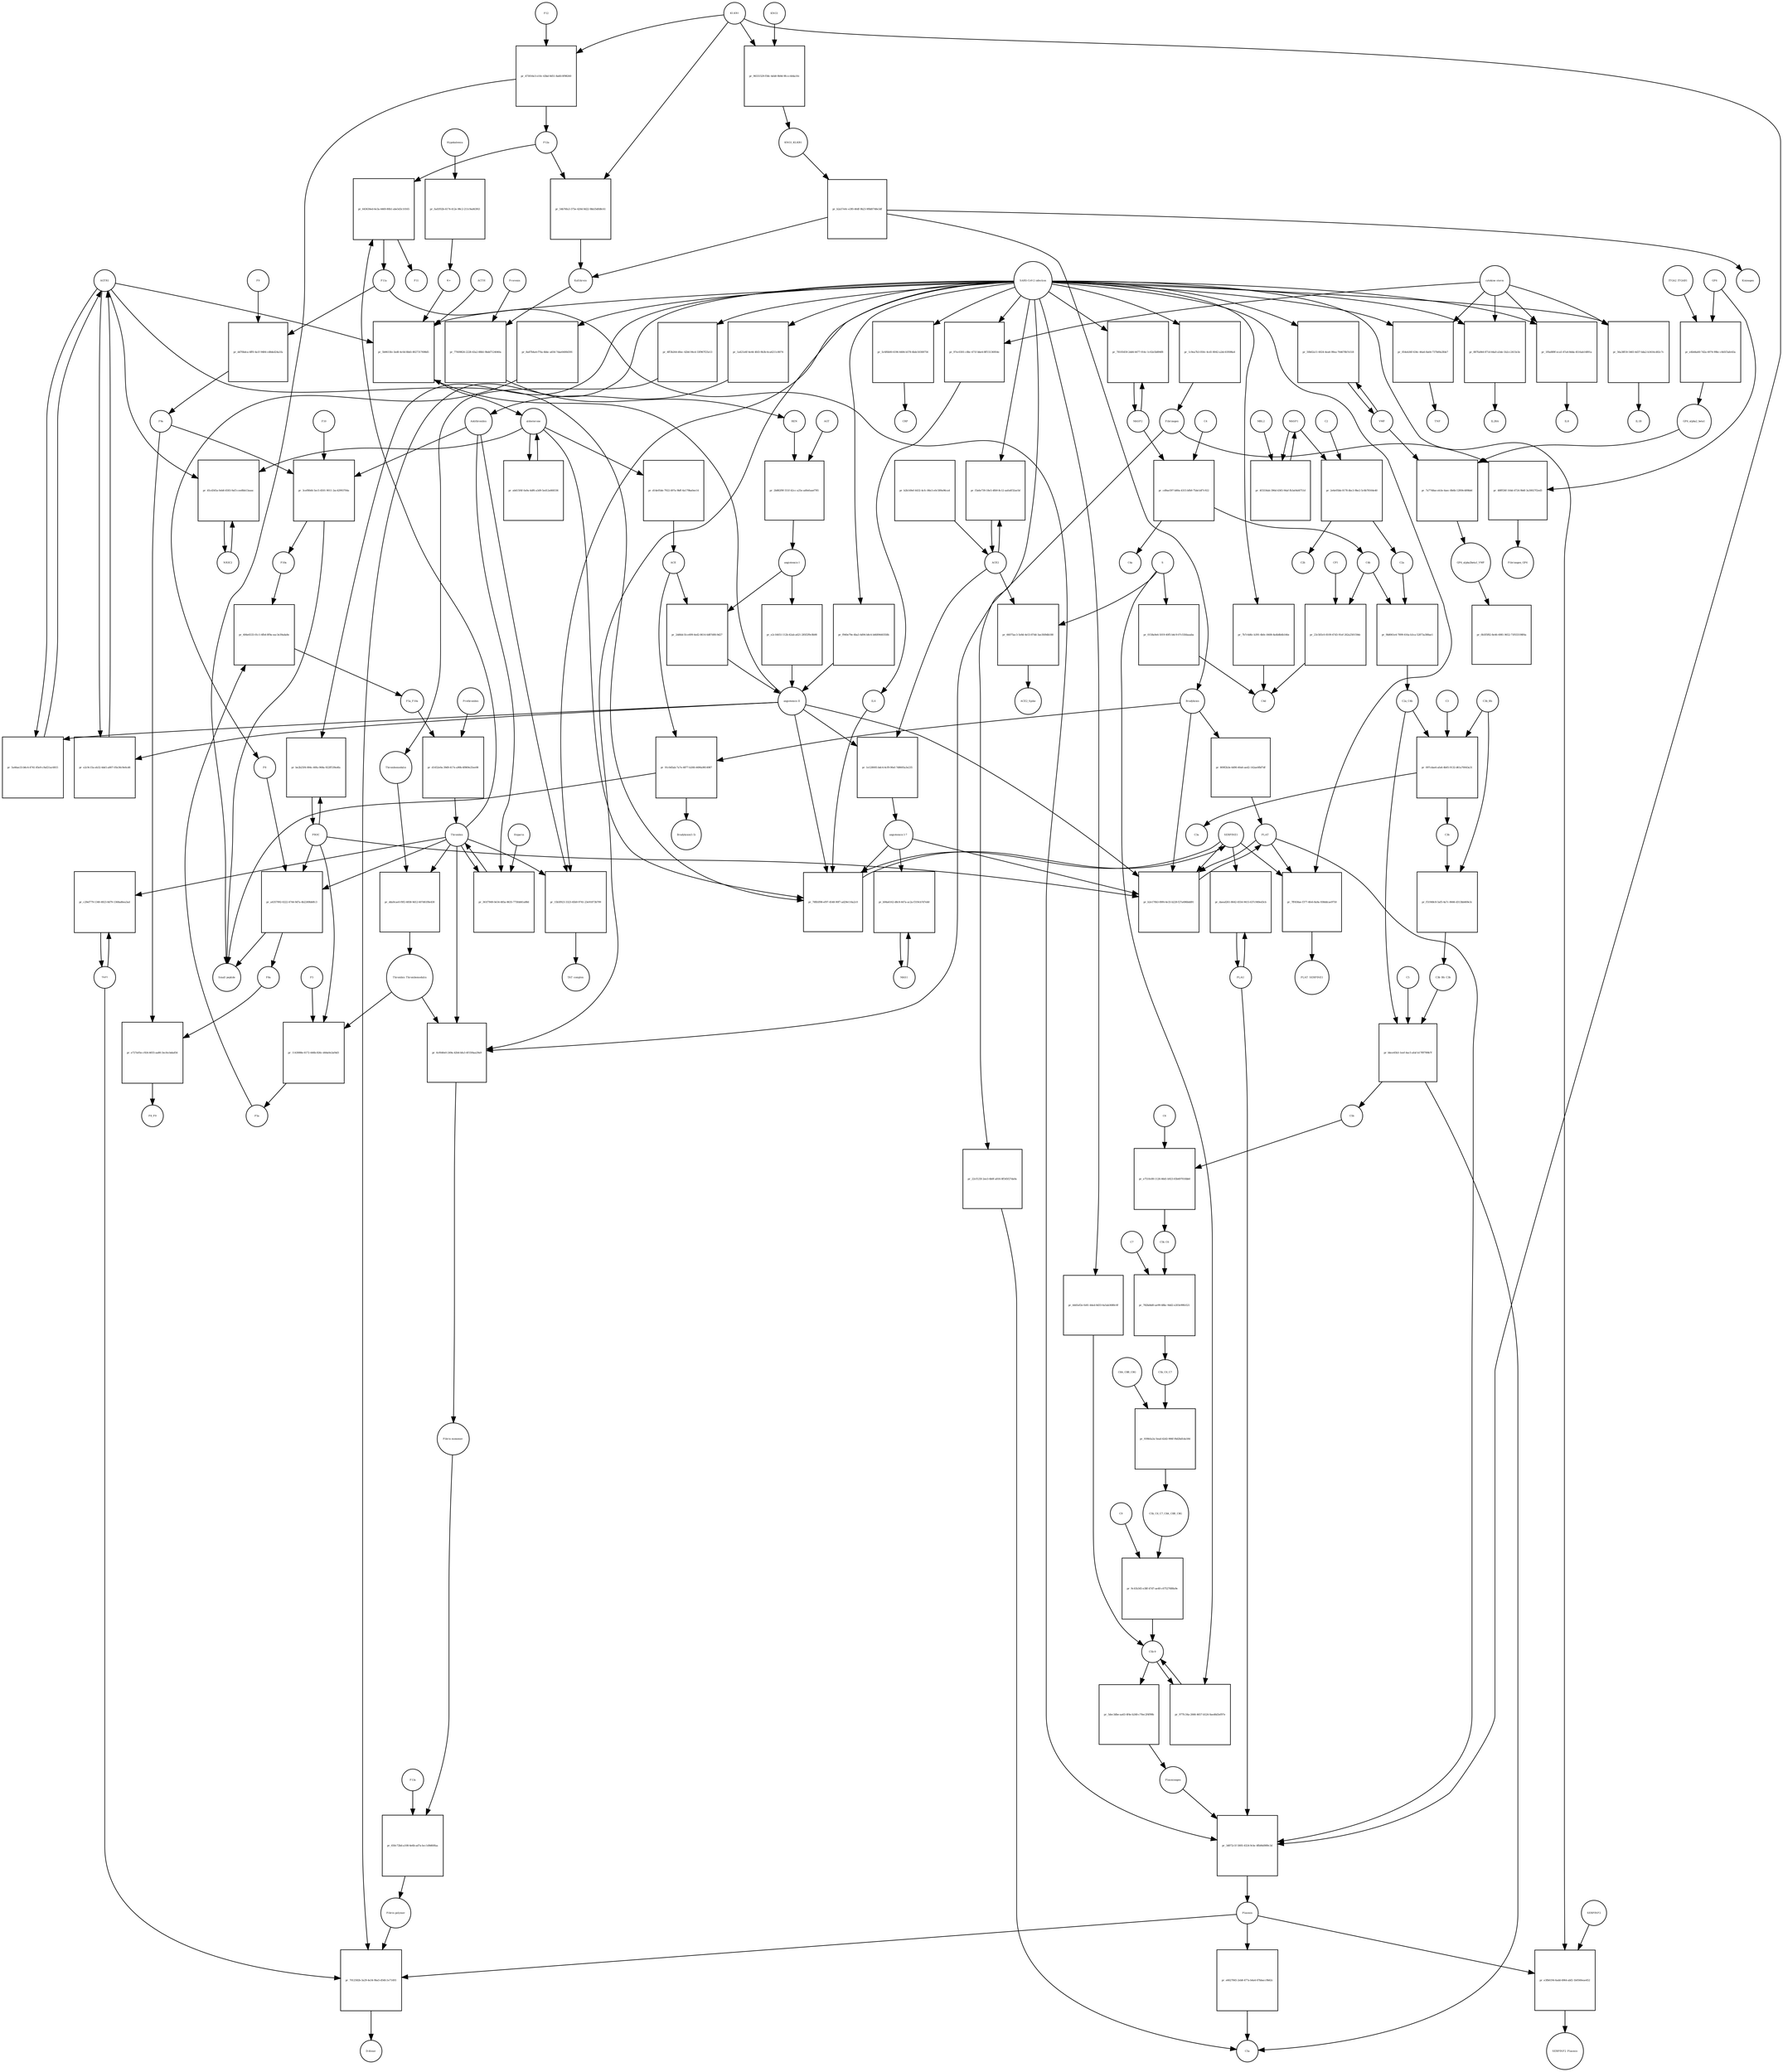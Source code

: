 strict digraph  {
F8 [annotation="urn_miriam_hgnc_3546|urn_miriam_taxonomy_9606", bipartite=0, cls=macromolecule, fontsize=4, label=F8, shape=circle];
"pr_a4357992-0222-4744-9d7a-4b2249bb0fc3" [annotation="", bipartite=1, cls=process, fontsize=4, label="pr_a4357992-0222-4744-9d7a-4b2249bb0fc3", shape=square];
"Small peptide" [annotation=urn_miriam_mesh_D010446, bipartite=0, cls=macromolecule, fontsize=4, label="Small peptide", shape=circle];
F8a [annotation="urn_miriam_hgnc.symbol_F8|urn_miriam_mesh_D015944|urn_miriam_taxonomy_9606", bipartite=0, cls=macromolecule, fontsize=4, label=F8a, shape=circle];
Thrombin [annotation="urn_miriam_hgnc_3535|urn_miriam_taxonomy_9606", bipartite=0, cls=macromolecule, fontsize=4, label=Thrombin, shape=circle];
PROC [annotation="urn_miriam_hgnc_9451|urn_miriam_taxonomy_9606", bipartite=0, cls=macromolecule, fontsize=4, label=PROC, shape=circle];
AGTR1 [annotation=urn_miriam_hgnc_336, bipartite=0, cls=macromolecule, fontsize=4, label=AGTR1, shape=circle];
"pr_5a46ae33-b6c4-4741-85e9-c9af21ac6815" [annotation="", bipartite=1, cls=process, fontsize=4, label="pr_5a46ae33-b6c4-4741-85e9-c9af21ac6815", shape=square];
"angiotensin II" [annotation="urn_miriam_obo.chebi_CHEBI%3A2718|urn_miriam_taxonomy_9606", bipartite=0, cls="simple chemical", fontsize=4, label="angiotensin II", shape=circle];
NR3C2 [annotation="", bipartite=0, cls=macromolecule, fontsize=4, label=NR3C2, shape=circle];
"pr_45cd345a-0eb8-4583-9af3-cee8bb13aaac" [annotation="", bipartite=1, cls=process, fontsize=4, label="pr_45cd345a-0eb8-4583-9af3-cee8bb13aaac", shape=square];
aldosterone [annotation="urn_miriam_obo.chebi_CHEBI%3A27584", bipartite=0, cls="simple chemical", fontsize=4, label=aldosterone, shape=circle];
"pr_ab415f4f-0a9a-4df6-a3d9-5ed12a668336" [annotation="", bipartite=1, cls=process, fontsize=4, label="pr_ab415f4f-0a9a-4df6-a3d9-5ed12a668336", shape=square];
SERPINE1 [annotation="", bipartite=0, cls=macromolecule, fontsize=4, label=SERPINE1, shape=circle];
"pr_78fb5f98-ef97-4548-90f7-ad29e116a2c0" [annotation="", bipartite=1, cls=process, fontsize=4, label="pr_78fb5f98-ef97-4548-90f7-ad29e116a2c0", shape=square];
"angiotensin I-7" [annotation="urn_miriam_obo.chebi_CHEBI%3A55438|urn_miriam_taxonomy_9606", bipartite=0, cls="simple chemical", fontsize=4, label="angiotensin I-7", shape=circle];
IL6 [annotation="urn_miriam_hgnc_6018|urn_miriam_taxonomy_9606", bipartite=0, cls=macromolecule, fontsize=4, label=IL6, shape=circle];
"pr_5b9615fe-3ed0-4c0d-8bb5-8027317698d5" [annotation="", bipartite=1, cls=process, fontsize=4, label="pr_5b9615fe-3ed0-4c0d-8bb5-8027317698d5", shape=square];
"SARS-CoV-2 infection" [annotation="urn_miriam_taxonomy_2697049|urn_miriam_mesh_D012327", bipartite=0, cls=phenotype, fontsize=4, label="SARS-CoV-2 infection", shape=circle];
"K+" [annotation="urn_miriam_obo.chebi_CHEBI%3A29103", bipartite=0, cls="simple chemical", fontsize=4, label="K+", shape=circle];
ACTH [annotation=urn_miriam_hgnc_9201, bipartite=0, cls="simple chemical", fontsize=4, label=ACTH, shape=circle];
"pr_f940e79e-4ba3-4d94-b8c4-b4689440358b" [annotation="", bipartite=1, cls=process, fontsize=4, label="pr_f940e79e-4ba3-4d94-b8c4-b4689440358b", shape=square];
Bradykinin [annotation="urn_miriam_obo.chebi_CHEBI%3A3165|urn_miriam_taxonomy_9606", bipartite=0, cls=macromolecule, fontsize=4, label=Bradykinin, shape=circle];
"pr_91c0d5ab-7a7e-4877-b268-4496a9814987" [annotation="", bipartite=1, cls=process, fontsize=4, label="pr_91c0d5ab-7a7e-4877-b268-4496a9814987", shape=square];
"Bradykinin(1-5)" [annotation="urn_miriam_mesh_C079000|urn_miriam_taxonomy_9606", bipartite=0, cls=macromolecule, fontsize=4, label="Bradykinin(1-5)", shape=circle];
ACE [annotation="urn_miriam_hgnc_2707|urn_miriam_taxonomy_9606", bipartite=0, cls=macromolecule, fontsize=4, label=ACE, shape=circle];
"pr_809f2b3e-6d90-40a6-aed2-142ae0fbf7df" [annotation="", bipartite=1, cls=process, fontsize=4, label="pr_809f2b3e-6d90-40a6-aed2-142ae0fbf7df", shape=square];
PLAT [annotation="urn_miriam_hgnc_9051|urn_miriam_taxonomy_9606", bipartite=0, cls=macromolecule, fontsize=4, label=PLAT, shape=circle];
"pr_e2c9c15a-eb32-4de5-a807-05e36c9e6cd6" [annotation="", bipartite=1, cls=process, fontsize=4, label="pr_e2c9c15a-eb32-4de5-a807-05e36c9e6cd6", shape=square];
MAS1 [annotation="", bipartite=0, cls=macromolecule, fontsize=4, label=MAS1, shape=circle];
"pr_b94a6162-d8c8-447a-ac2a-f319cb7d7eb0" [annotation="", bipartite=1, cls=process, fontsize=4, label="pr_b94a6162-d8c8-447a-ac2a-f319cb7d7eb0", shape=square];
Fibrinogen [annotation="urn_miriam_pubmed_19296670|urn_miriam_obo.go_GO%3A0005577|urn_miriam_hgnc_3661|urn_miriam_hgnc_3662|urn_miriam_hgnc_3694|urn_miriam_taxonomy_9606", bipartite=0, cls=complex, fontsize=4, label=Fibrinogen, shape=circle];
"pr_48fff26f-164d-4724-9b6f-3a30027f2ed3" [annotation="", bipartite=1, cls=process, fontsize=4, label="pr_48fff26f-164d-4724-9b6f-3a30027f2ed3", shape=square];
GP6 [annotation="urn_miriam_hgnc_HGNC%3A14388|urn_miriam_taxonomy_9606", bipartite=0, cls=macromolecule, fontsize=4, label=GP6, shape=circle];
Fibrinogen_GP6 [annotation="urn_miriam_pubmed_19296670|urn_miriam_obo.go_GO%3A0005577|urn_miriam_hgnc_HGNC%3A14388|urn_miriam_taxonomy_9606", bipartite=0, cls=complex, fontsize=4, label=Fibrinogen_GP6, shape=circle];
GP6_alpha2_beta1 [annotation="urn_miriam_pubmed_25051961|urn_miriam_taxonomy_10090|urn_miriam_hgnc_14338|urn_miriam_hgnc_6137|urn_miriam_hgnc_6153", bipartite=0, cls=complex, fontsize=4, label=GP6_alpha2_beta1, shape=circle];
"pr_7a7748ae-eb3e-4aec-8b6b-12f69c489bb6" [annotation="", bipartite=1, cls=process, fontsize=4, label="pr_7a7748ae-eb3e-4aec-8b6b-12f69c489bb6", shape=square];
VWF [annotation="urn_miriam_hgnc_12726|urn_miriam_taxonomy_9606", bipartite=0, cls=macromolecule, fontsize=4, label=VWF, shape=circle];
GP6_alpha2beta1_VWF [annotation="urn_miriam_pubmed_25051961|urn_miriam_taxonomy_10090|urn_miriam_hgnc_14338|urn_miriam_hgnc_6137|urn_miriam_hgnc_6153|urn_miriam_hgnc_12726", bipartite=0, cls=complex, fontsize=4, label=GP6_alpha2beta1_VWF, shape=circle];
"pr_e4b44a60-7d2a-4974-99bc-c8d1f3afe43a" [annotation="", bipartite=1, cls=process, fontsize=4, label="pr_e4b44a60-7d2a-4974-99bc-c8d1f3afe43a", shape=square];
ITGA2_ITGAB1 [annotation="urn_miriam_intact_EBI-16428357|urn_miriam_hgnc_6137|urn_miriam_hgnc_6153|urn_miriam_taxonomy_9606", bipartite=0, cls=complex, fontsize=4, label=ITGA2_ITGAB1, shape=circle];
"pr_0b5f5f82-8e46-4981-9652-71f033198f4a" [annotation="", bipartite=1, cls="omitted process", fontsize=4, label="pr_0b5f5f82-8e46-4981-9652-71f033198f4a", shape=square];
"Fibrin polymer" [annotation="urn_miriam_mesh_C465961|urn_miriam_taxonomy_9606", bipartite=0, cls=macromolecule, fontsize=4, label="Fibrin polymer", shape=circle];
"pr_7012582b-3a29-4e34-9ba5-d54fc1e71493" [annotation="", bipartite=1, cls=process, fontsize=4, label="pr_7012582b-3a29-4e34-9ba5-d54fc1e71493", shape=square];
"D-dimer" [annotation="urn_miriam_pubmed_19008457|urn_miriam_mesh_C036309|urn_miriam_taxonomy_9606", bipartite=0, cls=macromolecule, fontsize=4, label="D-dimer", shape=circle];
Plasmin [annotation="urn_miriam_hgnc.symbol_PLG|urn_miriam_mesh_D005341|urn_miriam_brenda_3.4.21.7|urn_miriam_taxonomy_9606", bipartite=0, cls=macromolecule, fontsize=4, label=Plasmin, shape=circle];
TAFI [annotation="urn_miriam_hgnc_1546|urn_miriam_taxonomy_9606", bipartite=0, cls=macromolecule, fontsize=4, label=TAFI, shape=circle];
"Fibrin monomer" [annotation="urn_miriam_mesh_C011468|urn_miriam_taxonomy_9606", bipartite=0, cls=macromolecule, fontsize=4, label="Fibrin monomer", shape=circle];
"pr_650c72bd-a108-4e6b-ad7a-bcc1d9d60faa" [annotation="", bipartite=1, cls=process, fontsize=4, label="pr_650c72bd-a108-4e6b-ad7a-bcc1d9d60faa", shape=square];
F13a [annotation="urn_miriam_hgnc.symbol_F13|urn_miriam_mesh_D026122|urn_miriam_brenda_2.3.2.13|urn_miriam_taxonomy_9606", bipartite=0, cls=macromolecule, fontsize=4, label=F13a, shape=circle];
"pr_054eb36f-634c-46a6-8a64-737b00a3fde7" [annotation="", bipartite=1, cls=process, fontsize=4, label="pr_054eb36f-634c-46a6-8a64-737b00a3fde7", shape=square];
TNF [annotation="urn_miriam_hgnc_11892|urn_miriam_taxonomy_9606", bipartite=0, cls=macromolecule, fontsize=4, label=TNF, shape=circle];
"cytokine storm" [annotation="urn_miriam_pubmed_2504360|urn_miriam_taxonomy_9606", bipartite=0, cls=phenotype, fontsize=4, label="cytokine storm", shape=circle];
"pr_e6627845-2eb8-477a-b4a4-67bbacc9b62c" [annotation="", bipartite=1, cls=process, fontsize=4, label="pr_e6627845-2eb8-477a-b4a4-67bbacc9b62c", shape=square];
C5a [annotation="urn_miriam_hgnc.symbol_C5|urn_miriam_mesh_D015936|urn_miriam_taxonomy_9606", bipartite=0, cls=macromolecule, fontsize=4, label=C5a, shape=circle];
"pr_5dec3dbe-aa63-4f4e-b248-c70ec2f4f99b" [annotation="", bipartite=1, cls=process, fontsize=4, label="pr_5dec3dbe-aa63-4f4e-b248-c70ec2f4f99b", shape=square];
Plasminogen [annotation="urn_miriam_hgnc_9071|urn_miriam_taxonomy_9606", bipartite=0, cls=macromolecule, fontsize=4, label=Plasminogen, shape=circle];
"C5b-9" [annotation="urn_miriam_obo.go_GO%3A0005579|urn_miriam_mesh_D015938|urn_miriam_mesh_D050776|urn_miriam_hgnc_1339|urn_miriam_hgnc_1346|urn_miriam_hgnc_1352|urn_miriam_hgnc_1353|urn_miriam_hgnc_1354|urn_miriam_hgnc_1358|urn_miriam_taxonomy_9606", bipartite=0, cls=complex, fontsize=4, label="C5b-9", shape=circle];
C2 [annotation="urn_miriam_hgnc_1248|urn_miriam_taxonomy_9606", bipartite=0, cls=macromolecule, fontsize=4, label=C2, shape=circle];
"pr_2e6e05bb-0178-4bc3-9be2-5c6b78164e40" [annotation="", bipartite=1, cls=process, fontsize=4, label="pr_2e6e05bb-0178-4bc3-9be2-5c6b78164e40", shape=square];
C2a [annotation="urn_miriam_hgnc.symbol_C2|urn_miriam_mesh_D050678|urn_miriam_taxonomy_9606", bipartite=0, cls=macromolecule, fontsize=4, label=C2a, shape=circle];
C2b [annotation="urn_miriam_hgnc.symbol_C2|urn_miriam_mesh_D050679|urn_miriam_taxonomy_9606", bipartite=0, cls=macromolecule, fontsize=4, label=C2b, shape=circle];
MASP1 [annotation="urn_miriam_hgnc_6901|urn_miriam_taxonomy_9606", bipartite=0, cls=macromolecule, fontsize=4, label=MASP1, shape=circle];
"pr_887fa844-871d-44a0-a5de-1b2cc2415e3e" [annotation="", bipartite=1, cls=process, fontsize=4, label="pr_887fa844-871d-44a0-a5de-1b2cc2415e3e", shape=square];
IL2RA [annotation="urn_miriam_hgnc_6008|urn_miriam_taxonomy_9606", bipartite=0, cls=macromolecule, fontsize=4, label=IL2RA, shape=circle];
"pr_1f0a889f-eca5-47a4-8dda-4516ab14891a" [annotation="", bipartite=1, cls=process, fontsize=4, label="pr_1f0a889f-eca5-47a4-8dda-4516ab14891a", shape=square];
IL8 [annotation="urn_miriam_hgnc_6025|urn_miriam_taxonomy_9606", bipartite=0, cls=macromolecule, fontsize=4, label=IL8, shape=circle];
"pr_22cf125f-2ee3-4b0f-a816-8f545f27da0a" [annotation="", bipartite=1, cls=process, fontsize=4, label="pr_22cf125f-2ee3-4b0f-a816-8f545f27da0a", shape=square];
"pr_97ec0301-c8bc-471f-bbe4-8ff15136954e" [annotation="", bipartite=1, cls=process, fontsize=4, label="pr_97ec0301-c8bc-471f-bbe4-8ff15136954e", shape=square];
"pr_56a38f18-5465-4d37-bda2-b3416cd02c7c" [annotation="", bipartite=1, cls=process, fontsize=4, label="pr_56a38f18-5465-4d37-bda2-b3416cd02c7c", shape=square];
IL1B [annotation="urn_miriam_hgnc_5992|urn_miriam_taxonomy_9606", bipartite=0, cls=macromolecule, fontsize=4, label=IL1B, shape=circle];
Prorenin [annotation="urn_miriam_hgnc_9958|urn_miriam_taxonomy_9606", bipartite=0, cls=macromolecule, fontsize=4, label=Prorenin, shape=circle];
"pr_77609826-2228-43a2-88b5-9bdd7124040a" [annotation="", bipartite=1, cls=process, fontsize=4, label="pr_77609826-2228-43a2-88b5-9bdd7124040a", shape=square];
REN [annotation="urn_miriam_hgnc.symbol_REN|urn_miriam_taxonomy_9606", bipartite=0, cls=macromolecule, fontsize=4, label=REN, shape=circle];
Kallikrein [annotation="urn_miriam_hgnc.symbol_KLKB1|urn_miriam_mesh_D020842|urn_miriam_brenda_3.4.21.34|urn_miriam_taxonomy_9606", bipartite=0, cls=macromolecule, fontsize=4, label=Kallikrein, shape=circle];
KLKB1 [annotation="urn_miriam_hgnc_6371|urn_miriam_taxonomy_9606", bipartite=0, cls=macromolecule, fontsize=4, label=KLKB1, shape=circle];
"pr_54b76fa3-375e-420d-9d22-9bb35dfd8c61" [annotation="", bipartite=1, cls=process, fontsize=4, label="pr_54b76fa3-375e-420d-9d22-9bb35dfd8c61", shape=square];
F12a [annotation="urn_miriam_hgnc.symbol_F12|urn_miriam_mesh_D015956|urn_miriam_brenda_3.4.21.38|urn_miriam_taxonomy_9606", bipartite=0, cls=macromolecule, fontsize=4, label=F12a, shape=circle];
"pr_4ff3b264-d0ec-42b6-94cd-33f967f25e13" [annotation="", bipartite=1, cls=process, fontsize=4, label="pr_4ff3b264-d0ec-42b6-94cd-33f967f25e13", shape=square];
Thrombomodulin [annotation="urn_miriam_hgnc_11784|urn_miriam_taxonomy_9606", bipartite=0, cls=macromolecule, fontsize=4, label=Thrombomodulin, shape=circle];
"pr_e3fb6194-6add-4964-abf2-1b0560eae452" [annotation="", bipartite=1, cls=process, fontsize=4, label="pr_e3fb6194-6add-4964-abf2-1b0560eae452", shape=square];
SERPINF2 [annotation="urn_miriam_hgnc_9075|urn_miriam_taxonomy_9606", bipartite=0, cls=macromolecule, fontsize=4, label=SERPINF2, shape=circle];
SERPINF2_Plasmin [annotation="urn_miriam_pubmed_2437112|urn_miriam_biogrid_314240|urn_miriam_hgnc_9075|urn_miriam_mesh_D005341|urn_miriam_taxonomy_9606", bipartite=0, cls=complex, fontsize=4, label=SERPINF2_Plasmin, shape=circle];
"pr_7b7c6d6c-b391-4b0c-8408-8a4b8b4b146e" [annotation="", bipartite=1, cls=process, fontsize=4, label="pr_7b7c6d6c-b391-4b0c-8408-8a4b8b4b146e", shape=square];
C4d [annotation="urn_miriam_hgnc.symbol_C4b|urn_miriam_mesh_C032261|urn_miriam_taxonomy_9606", bipartite=0, cls=macromolecule, fontsize=4, label=C4d, shape=circle];
"pr_4445ef2e-fe81-44ed-8d33-6a5ab3680c0f" [annotation="", bipartite=1, cls=process, fontsize=4, label="pr_4445ef2e-fe81-44ed-8d33-6a5ab3680c0f", shape=square];
"pr_be2b25f4-084c-40fa-968a-922ff539a4fa" [annotation="", bipartite=1, cls=process, fontsize=4, label="pr_be2b25f4-084c-40fa-968a-922ff539a4fa", shape=square];
"pr_50b02a11-6024-4ea6-99ea-764678b7e518" [annotation="", bipartite=1, cls=process, fontsize=4, label="pr_50b02a11-6024-4ea6-99ea-764678b7e518", shape=square];
"pr_5c6f6b00-6196-4484-b578-4bdc50300756" [annotation="", bipartite=1, cls=process, fontsize=4, label="pr_5c6f6b00-6196-4484-b578-4bdc50300756", shape=square];
CRP [annotation="urn_miriam_hgnc_2367|urn_miriam_taxonomy_9606", bipartite=0, cls=macromolecule, fontsize=4, label=CRP, shape=circle];
"pr_977fc34a-2666-4657-b524-0aed6d3ef97e" [annotation="", bipartite=1, cls=process, fontsize=4, label="pr_977fc34a-2666-4657-b524-0aed6d3ef97e", shape=square];
S [annotation="urn_miriam_uniprot_P0DTC2|urn_miriam_uniprot_P59594|urn_miriam_taxonomy_2697049", bipartite=0, cls=macromolecule, fontsize=4, label=S, shape=circle];
"pr_0158a9e6-5019-40f5-b4c9-07c55fdaaaba" [annotation="", bipartite=1, cls=process, fontsize=4, label="pr_0158a9e6-5019-40f5-b4c9-07c55fdaaaba", shape=square];
"pr_1e128005-bdc4-4cf9-90ef-7d8605a3e235" [annotation="", bipartite=1, cls=process, fontsize=4, label="pr_1e128005-bdc4-4cf9-90ef-7d8605a3e235", shape=square];
ACE2 [annotation="urn_miriam_hgnc_13557|urn_miriam_taxonomy_9606", bipartite=0, cls=macromolecule, fontsize=4, label=ACE2, shape=circle];
"pr_b2b149ef-4432-4cfc-86e3-e0c589a96ca4" [annotation="", bipartite=1, cls=process, fontsize=4, label="pr_b2b149ef-4432-4cfc-86e3-e0c589a96ca4", shape=square];
"pr_66075ac3-5e8d-4e53-87dd-3ae3fd9db188" [annotation="", bipartite=1, cls=process, fontsize=4, label="pr_66075ac3-5e8d-4e53-87dd-3ae3fd9db188", shape=square];
ACE2_Spike [annotation="urn_miriam_pdb_6CS2|urn_miriam_hgnc_13557|urn_miriam_uniprot_P0DTC2|urn_miriam_taxonomy_9606|urn_miriam_taxonomy_2697049", bipartite=0, cls=complex, fontsize=4, label=ACE2_Spike, shape=circle];
"pr_f3a6e739-18e5-4fb9-8c12-aafa4f32ae5d" [annotation="", bipartite=1, cls=process, fontsize=4, label="pr_f3a6e739-18e5-4fb9-8c12-aafa4f32ae5d", shape=square];
"pr_1a421e6f-4e44-4fd3-9b3b-6ca6211c8074" [annotation="", bipartite=1, cls=process, fontsize=4, label="pr_1a421e6f-4e44-4fd3-9b3b-6ca6211c8074", shape=square];
Antithrombin [annotation="urn_miriam_hgnc_775|urn_miriam_taxonomy_9606", bipartite=0, cls=macromolecule, fontsize=4, label=Antithrombin, shape=circle];
"pr_8a87b4a4-f70a-4bbc-a656-7dae6400d391" [annotation="", bipartite=1, cls=process, fontsize=4, label="pr_8a87b4a4-f70a-4bbc-a656-7dae6400d391", shape=square];
C4b [annotation="urn_miriam_hgnc_1324|urn_miriam_taxonomy_9606", bipartite=0, cls=macromolecule, fontsize=4, label=C4b, shape=circle];
"pr_23c583c0-8109-47d3-91ef-262a250159dc" [annotation="", bipartite=1, cls=process, fontsize=4, label="pr_23c583c0-8109-47d3-91ef-262a250159dc", shape=square];
CFI [annotation="urn_miriam_hgnc_2771|urn_miriam_taxonomy_9606", bipartite=0, cls=macromolecule, fontsize=4, label=CFI, shape=circle];
C3b [annotation="urn_miriam_hgnc.symbol_C3|urn_miriam_mesh_D003179|urn_miriam_taxonomy_9606", bipartite=0, cls=macromolecule, fontsize=4, label=C3b, shape=circle];
"pr_f51948c8-5af5-4a7c-8666-d313bb469e3c" [annotation="", bipartite=1, cls=process, fontsize=4, label="pr_f51948c8-5af5-4a7c-8666-d313bb469e3c", shape=square];
C3b_Bb [annotation="urn_miriam_pubmed_12440962|urn_miriam_brenda_3.4.21.47|urn_miriam_mesh_D051561|urn_miriam_mesh_D003179|urn_miriam_hgnc_1037|urn_miriam_taxonomy_9606", bipartite=0, cls=complex, fontsize=4, label=C3b_Bb, shape=circle];
C3b_Bb_C3b [annotation="urn_miriam_pubmed_12440962|urn_miriam_brenda_34.4.21.47|urn_miriam_mesh_D051566|urn_miriam_mesh_D003179|urn_miriam_hgnc_1037|urn_miriam_taxonomy_9606", bipartite=0, cls=complex, fontsize=4, label=C3b_Bb_C3b, shape=circle];
"pr_9b8061e4-7899-416a-b3ca-52873a388ae1" [annotation="", bipartite=1, cls=process, fontsize=4, label="pr_9b8061e4-7899-416a-b3ca-52873a388ae1", shape=square];
C2a_C4b [annotation="urn_miriam_mesh_D051574|urn_miriam_brenda_3.4.21.43|urn_miriam_mesh_D050678|urn_miriam_hgnc_1324|urn_miriam_taxonomy_9606", bipartite=0, cls=complex, fontsize=4, label=C2a_C4b, shape=circle];
C4 [annotation="urn_miriam_mesh_D00318|urn_miriam_taxonomy_9606", bipartite=0, cls=macromolecule, fontsize=4, label=C4, shape=circle];
"pr_cd9ae597-b80a-4315-bfb9-75de1df7c922" [annotation="", bipartite=1, cls=process, fontsize=4, label="pr_cd9ae597-b80a-4315-bfb9-75de1df7c922", shape=square];
C4a [annotation="urn_miriam_hgnc_1323|urn_miriam_taxonomy_9606", bipartite=0, cls=macromolecule, fontsize=4, label=C4a, shape=circle];
MASP2 [annotation="urn_miriam_hgnc_6902|urn_miriam_taxonomy_9606", bipartite=0, cls=macromolecule, fontsize=4, label=MASP2, shape=circle];
"pr_4f3334ab-396d-4365-94af-fb3a04d4751d" [annotation="", bipartite=1, cls=process, fontsize=4, label="pr_4f3334ab-396d-4365-94af-fb3a04d4751d", shape=square];
MBL2 [annotation="urn_miriam_hgnc_6902|urn_miriam_taxonomy_9606", bipartite=0, cls=macromolecule, fontsize=4, label=MBL2, shape=circle];
"pr_78105459-2dd4-4477-914c-1c02e5b894f8" [annotation="", bipartite=1, cls=process, fontsize=4, label="pr_78105459-2dd4-4477-914c-1c02e5b894f8", shape=square];
PLAU [annotation="urn_miriam_hgnc_9052|urn_miriam_taxonomy_9606", bipartite=0, cls=macromolecule, fontsize=4, label=PLAU, shape=circle];
"pr_daead261-8642-4554-9415-637c949ed3cb" [annotation="", bipartite=1, cls=process, fontsize=4, label="pr_daead261-8642-4554-9415-637c949ed3cb", shape=square];
C5b_C6_C7_C8A_C8B_C8G [annotation="urn_miriam_pubmed_28630159|urn_miriam_mesh_C042295|urn_miriam_mesh_D050776|urn_miriam_hgnc_1339|urn_miriam_hgnc_1352|urn_miriam_hgnc_1353|urn_miriam_hgnc_1354|urn_miriam_taxonomy_9606", bipartite=0, cls=complex, fontsize=4, label=C5b_C6_C7_C8A_C8B_C8G, shape=circle];
"pr_9c41b345-e38f-47d7-ae40-c67527688a9e" [annotation="", bipartite=1, cls=process, fontsize=4, label="pr_9c41b345-e38f-47d7-ae40-c67527688a9e", shape=square];
C9 [annotation="urn_miriam_hgnc_1358|urn_miriam_taxonomy_9606", bipartite=0, cls=macromolecule, fontsize=4, label=C9, shape=circle];
C5b_C6_C7 [annotation="urn_miriam_pubmed_28630159|urn_miriam_mesh_C037453|urn_miriam_mesh_D050776|urn_miriam_hgnc_1339|urn_miriam_hgnc_1346|urn_miriam_taxonomy_9606", bipartite=0, cls=complex, fontsize=4, label=C5b_C6_C7, shape=circle];
"pr_939b5a2a-5ead-42d2-906f-f6d2bd1da184" [annotation="", bipartite=1, cls=process, fontsize=4, label="pr_939b5a2a-5ead-42d2-906f-f6d2bd1da184", shape=square];
C8A_C8B_C8G [annotation="urn_miriam_mesh_D003185|urn_miriam_hgnc_1353|urn_miriam_hgnc_1352|urn_miriam_hgnc_1354|urn_miriam_taxonomy_9606", bipartite=0, cls=complex, fontsize=4, label=C8A_C8B_C8G, shape=circle];
C5b_C6 [annotation="urn_miriam_mesh_C050974|urn_miriam_mesh_D050776|urn_miriam_hgnc_1339|urn_miriam_taxonomy_9606", bipartite=0, cls=complex, fontsize=4, label=C5b_C6, shape=circle];
"pr_782bd4d0-ae99-48bc-9dd2-e203e99fe521" [annotation="", bipartite=1, cls=process, fontsize=4, label="pr_782bd4d0-ae99-48bc-9dd2-e203e99fe521", shape=square];
C7 [annotation="urn_miriam_hgnc_HGNC%3A1346|urn_miriam_taxonomy_9606", bipartite=0, cls=macromolecule, fontsize=4, label=C7, shape=circle];
C5b [annotation="urn_miriam_hgnc.symbol_C5|urn_miriam_mesh_D050776|urn_miriam_taxonomy_9606", bipartite=0, cls=macromolecule, fontsize=4, label=C5b, shape=circle];
"pr_e7510c89-1126-46d1-b923-65b497016bb0" [annotation="", bipartite=1, cls=process, fontsize=4, label="pr_e7510c89-1126-46d1-b923-65b497016bb0", shape=square];
C6 [annotation="urn_miriam_hgnc_1339|urn_miriam_taxonomy_9606", bipartite=0, cls=macromolecule, fontsize=4, label=C6, shape=circle];
C5 [annotation="urn_miriam_hgnc_1331|urn_miriam_taxonomy_9606", bipartite=0, cls=macromolecule, fontsize=4, label=C5, shape=circle];
"pr_bbce45b3-1eef-4ac5-afaf-b17fff789b7f" [annotation="", bipartite=1, cls=process, fontsize=4, label="pr_bbce45b3-1eef-4ac5-afaf-b17fff789b7f", shape=square];
C3 [annotation="urn_miriam_hgnc_1318|urn_miriam_taxonomy_9606", bipartite=0, cls=macromolecule, fontsize=4, label=C3, shape=circle];
"pr_097cdae6-afa6-4b05-9132-d61a70043a31" [annotation="", bipartite=1, cls=process, fontsize=4, label="pr_097cdae6-afa6-4b05-9132-d61a70043a31", shape=square];
C3a [annotation="urn_miriam_hgnc.symbol_C3|urn_miriam_mesh_D015926|urn_miriam_taxonomy_9606", bipartite=0, cls=macromolecule, fontsize=4, label=C3a, shape=circle];
"pr_dda9cae0-f0f2-4858-9d12-607d61f8e430" [annotation="", bipartite=1, cls=process, fontsize=4, label="pr_dda9cae0-f0f2-4858-9d12-607d61f8e430", shape=square];
Thrombin_Thrombomodulin [annotation="urn_miriam_pubmed_6282863|urn_miriam_taxonomy_9986|urn_miriam_biogrid_283352|urn_miriam_mesh_D013917|urn_miriam_hgnc_11784", bipartite=0, cls=complex, fontsize=4, label=Thrombin_Thrombomodulin, shape=circle];
"pr_6cf640e0-249a-42b4-bfa3-4f15f4aa29a9" [annotation="", bipartite=1, cls=process, fontsize=4, label="pr_6cf640e0-249a-42b4-bfa3-4f15f4aa29a9", shape=square];
KNG1_KLKB1 [annotation="urn_miriam_pubmed_17598838|urn_miriam_intact_EBI-10087151|urn_miriam_hgnc_6371|urn_miriam_hgnc_6383|urn_miriam_taxonomy_9606", bipartite=0, cls=complex, fontsize=4, label=KNG1_KLKB1, shape=circle];
"pr_b2a57e0c-e3f0-40df-9b23-9f8d0748e3df" [annotation="", bipartite=1, cls=process, fontsize=4, label="pr_b2a57e0c-e3f0-40df-9b23-9f8d0748e3df", shape=square];
Kininogen [annotation="urn_miriam_hgnc.symbol_KNG1|urn_miriam_mesh_D019679|urn_miriam_taxonomy_9606", bipartite=0, cls=macromolecule, fontsize=4, label=Kininogen, shape=circle];
"pr_1c9ea7b3-050c-4cd1-8042-a2dc41f698a4" [annotation="", bipartite=1, cls=process, fontsize=4, label="pr_1c9ea7b3-050c-4cd1-8042-a2dc41f698a4", shape=square];
"angiotensin I" [annotation="urn_miriam_obo.chebi_CHEBI%3A2718|urn_miriam_taxonomy_9606", bipartite=0, cls="simple chemical", fontsize=4, label="angiotensin I", shape=circle];
"pr_e2c16651-112b-42ab-a621-285f2f9c8b98" [annotation="", bipartite=1, cls=process, fontsize=4, label="pr_e2c16651-112b-42ab-a621-285f2f9c8b98", shape=square];
"pr_7ff458ae-f377-4fe6-8a9a-938ddcae9750" [annotation="", bipartite=1, cls=process, fontsize=4, label="pr_7ff458ae-f377-4fe6-8a9a-938ddcae9750", shape=square];
PLAT_SERPINE1 [annotation="urn_miriam_pubmed_22449964|urn_miriam_intact_EBI-7800882|urn_miriam_hgnc_9051|urn_miriam_hgnc_8593|urn_miriam_taxonomy_9606", bipartite=0, cls=complex, fontsize=4, label=PLAT_SERPINE1, shape=circle];
"pr_c29ef779-1340-4923-8d79-1368ad6ea3ad" [annotation="", bipartite=1, cls=process, fontsize=4, label="pr_c29ef779-1340-4923-8d79-1368ad6ea3ad", shape=square];
"pr_b2e170b3-89f4-4e33-b228-f27a496bdd91" [annotation="", bipartite=1, cls=process, fontsize=4, label="pr_b2e170b3-89f4-4e33-b228-f27a496bdd91", shape=square];
"pr_15b5f923-3323-45b9-9741-23e91873b799" [annotation="", bipartite=1, cls=process, fontsize=4, label="pr_15b5f923-3323-45b9-9741-23e91873b799", shape=square];
"TAT complex" [annotation="urn_miriam_pubmed_22930518|urn_miriam_mesh_C046193|urn_miriam_mesh_D013917|urn_miriam_hgnc_775|urn_miriam_taxonomy_9606", bipartite=0, cls=complex, fontsize=4, label="TAT complex", shape=circle];
"pr_3d072c1f-5805-4324-9cbc-8fb84d989c3d" [annotation="", bipartite=1, cls=process, fontsize=4, label="pr_3d072c1f-5805-4324-9cbc-8fb84d989c3d", shape=square];
F11a [annotation="urn_miriam_hgnc.symbol_F11|urn_miriam_mesh_D015945|urn_miriam_brenda_3.4.21.27|urn_miriam_taxonomy_9606", bipartite=0, cls=macromolecule, fontsize=4, label=F11a, shape=circle];
"pr_361f7849-0e54-485a-8635-775fdd41a88d" [annotation="", bipartite=1, cls=process, fontsize=4, label="pr_361f7849-0e54-485a-8635-775fdd41a88d", shape=square];
Heparin [annotation="urn_miriam_pubmed_708377|urn_miriam_obo.chebi_CHEBI%3A28304|urn_miriam_taxonomy_9606", bipartite=0, cls="simple chemical", fontsize=4, label=Heparin, shape=circle];
Prothrombin [annotation="urn_miriam_hgnc_3535|urn_miriam_taxonomy_9606", bipartite=0, cls=macromolecule, fontsize=4, label=Prothrombin, shape=circle];
"pr_d1452e0a-39d9-417e-a90b-4f869e25ee08" [annotation="", bipartite=1, cls=process, fontsize=4, label="pr_d1452e0a-39d9-417e-a90b-4f869e25ee08", shape=square];
F5a_F10a [annotation="urn_miriam_pubmed_2303476|urn_miriam_mesh_C022475|urn_miriam_mesh_D15943|urn_miriam_mesh_D015951|urn_miriam_taxonomy_9606", bipartite=0, cls=complex, fontsize=4, label=F5a_F10a, shape=circle];
F10a [annotation="urn_miriam_hgnc.symbol_F10|urn_miriam_mesh_D015951|urn_miriam_brenda_3.4.21.6|urn_miriam_taxonomy_9606", bipartite=0, cls=macromolecule, fontsize=4, label=F10a, shape=circle];
"pr_406e6533-01c1-4fb4-8f9a-eac3e39ada8e" [annotation="", bipartite=1, cls=process, fontsize=4, label="pr_406e6533-01c1-4fb4-8f9a-eac3e39ada8e", shape=square];
F5a [annotation="urn_miriam_hgnc.symbol_F5|urn_miriam_mesh_D015943|urn_miriam_taxonomy_9606", bipartite=0, cls=macromolecule, fontsize=4, label=F5a, shape=circle];
F5 [annotation="urn_miriam_hgnc_3541|urn_miriam_taxonomy_9606", bipartite=0, cls=macromolecule, fontsize=4, label=F5, shape=circle];
"pr_1143088e-6172-446b-826c-d44a0e2af4d3" [annotation="", bipartite=1, cls=process, fontsize=4, label="pr_1143088e-6172-446b-826c-d44a0e2af4d3", shape=square];
F9a [annotation="urn_miriam_hgnc.symbol_F9|urn_miriam_mesh_D015949|urn_miriam_taxonomy_9606", bipartite=0, cls=macromolecule, fontsize=4, label=F9a, shape=circle];
"pr_e727a05e-c924-4655-aa80-3ecfecbdad54" [annotation="", bipartite=1, cls=process, fontsize=4, label="pr_e727a05e-c924-4655-aa80-3ecfecbdad54", shape=square];
F8_F9 [annotation="urn_miriam_pubmed_22471307|urn_miriam_hgnc_3546|urn_miriam_hgnc_35531|urn_miriam_intact_EBI-11621595|urn_miriam_taxonomy_9606", bipartite=0, cls=complex, fontsize=4, label=F8_F9, shape=circle];
F9 [annotation="urn_miriam_hgnc_35531|urn_miriam_taxonomy_9606", bipartite=0, cls=macromolecule, fontsize=4, label=F9, shape=circle];
"pr_dd70bdca-6ff0-4a1f-9484-cd8ded24a1fa" [annotation="", bipartite=1, cls=process, fontsize=4, label="pr_dd70bdca-6ff0-4a1f-9484-cd8ded24a1fa", shape=square];
"pr_96331529-f58c-4eb8-9b9d-9fccc444a10c" [annotation="", bipartite=1, cls=process, fontsize=4, label="pr_96331529-f58c-4eb8-9b9d-9fccc444a10c", shape=square];
KNG1 [annotation="urn_miriam_hgnc.symbol_6383|urn_miriam_taxonomy_9606", bipartite=0, cls=macromolecule, fontsize=4, label=KNG1, shape=circle];
"pr_643630ed-6e3a-4469-80b1-abe5d3c10165" [annotation="", bipartite=1, cls=process, fontsize=4, label="pr_643630ed-6e3a-4469-80b1-abe5d3c10165", shape=square];
F11 [annotation="urn_miriam_hgnc_3529|urn_miriam_taxonomy_9606", bipartite=0, cls=macromolecule, fontsize=4, label=F11, shape=circle];
F12 [annotation="urn_miriam_hgnc_3530|urn_miriam_taxonomy_9606", bipartite=0, cls=macromolecule, fontsize=4, label=F12, shape=circle];
"pr_473016e3-e10c-43bd-9d51-8a6fc0f98260" [annotation="", bipartite=1, cls=process, fontsize=4, label="pr_473016e3-e10c-43bd-9d51-8a6fc0f98260", shape=square];
"pr_2dd6dc1b-e499-4ed2-8614-6d87d0fc9d27" [annotation="", bipartite=1, cls=process, fontsize=4, label="pr_2dd6dc1b-e499-4ed2-8614-6d87d0fc9d27", shape=square];
F10 [annotation="urn_miriam_hgnc_3528|urn_miriam_taxonomy_9606", bipartite=0, cls=macromolecule, fontsize=4, label=F10, shape=circle];
"pr_3cef80d4-5ec5-4501-9011-2ac42993704a" [annotation="", bipartite=1, cls=process, fontsize=4, label="pr_3cef80d4-5ec5-4501-9011-2ac42993704a", shape=square];
AGT [annotation="urn_miriam_hgnc_333|urn_miriam_taxonomy_9606", bipartite=0, cls=macromolecule, fontsize=4, label=AGT, shape=circle];
"pr_2b882f9f-551f-42cc-a25e-ad0efaaef785" [annotation="", bipartite=1, cls=process, fontsize=4, label="pr_2b882f9f-551f-42cc-a25e-ad0efaaef785", shape=square];
"pr_d14e05de-7922-497a-9bff-6a179ba0ee14" [annotation="", bipartite=1, cls=process, fontsize=4, label="pr_d14e05de-7922-497a-9bff-6a179ba0ee14", shape=square];
"pr_fad1f02b-6174-412e-98c2-211c9ad43f43" [annotation="", bipartite=1, cls=process, fontsize=4, label="pr_fad1f02b-6174-412e-98c2-211c9ad43f43", shape=square];
Hypokalemia [annotation="urn_miriam_mesh_D007008|urn_miriam_taxonomy_9606", bipartite=0, cls=phenotype, fontsize=4, label=Hypokalemia, shape=circle];
F8 -> "pr_a4357992-0222-4744-9d7a-4b2249bb0fc3"  [annotation="", interaction_type=consumption];
"pr_a4357992-0222-4744-9d7a-4b2249bb0fc3" -> "Small peptide"  [annotation="", interaction_type=production];
"pr_a4357992-0222-4744-9d7a-4b2249bb0fc3" -> F8a  [annotation="", interaction_type=production];
F8a -> "pr_e727a05e-c924-4655-aa80-3ecfecbdad54"  [annotation="", interaction_type=consumption];
Thrombin -> "pr_a4357992-0222-4744-9d7a-4b2249bb0fc3"  [annotation="urn_miriam_pubmed_15746105|urn_miriam_taxonomy_9606", interaction_type=catalysis];
Thrombin -> "pr_dda9cae0-f0f2-4858-9d12-607d61f8e430"  [annotation="", interaction_type=consumption];
Thrombin -> "pr_6cf640e0-249a-42b4-bfa3-4f15f4aa29a9"  [annotation="urn_miriam_pubmed_6282863|urn_miriam_pubmed_28228446|urn_miriam_pubmed_2117226|urn_miriam_taxonomy_9606", interaction_type=catalysis];
Thrombin -> "pr_c29ef779-1340-4923-8d79-1368ad6ea3ad"  [annotation="urn_miriam_pubmed_23809134|urn_miriam_taxonomy_9823", interaction_type=catalysis];
Thrombin -> "pr_15b5f923-3323-45b9-9741-23e91873b799"  [annotation="", interaction_type=consumption];
Thrombin -> "pr_361f7849-0e54-485a-8635-775fdd41a88d"  [annotation="", interaction_type=consumption];
Thrombin -> "pr_643630ed-6e3a-4469-80b1-abe5d3c10165"  [annotation="urn_miriam_pubmed_21304106|urn_miriam_pubmed_8631976|urn_miriam_taxonomy_9606", interaction_type=catalysis];
PROC -> "pr_a4357992-0222-4744-9d7a-4b2249bb0fc3"  [annotation="urn_miriam_pubmed_15746105|urn_miriam_taxonomy_9606", interaction_type=inhibition];
PROC -> "pr_be2b25f4-084c-40fa-968a-922ff539a4fa"  [annotation="", interaction_type=consumption];
PROC -> "pr_b2e170b3-89f4-4e33-b228-f27a496bdd91"  [annotation="urn_miriam_pubmed_10373228|urn_miriam_pubmed_3124286|urn_miriam_taxonomy_9606|urn_miriam_pubmed_12091055|urn_miriam_pubmed_3096399", interaction_type=inhibition];
PROC -> "pr_1143088e-6172-446b-826c-d44a0e2af4d3"  [annotation="urn_miriam_pubmed_6282863|urn_miriam_pubmed_6572921|urn_miriam_pubmed_2322551|urn_miriam_taxonomy_9606", interaction_type=inhibition];
AGTR1 -> "pr_5a46ae33-b6c4-4741-85e9-c9af21ac6815"  [annotation="", interaction_type=consumption];
AGTR1 -> "pr_45cd345a-0eb8-4583-9af3-cee8bb13aaac"  [annotation="urn_miriam_pubmed_21349712|urn_miriam_taxonomy_10116|urn_miriam_pubmed_7045029|urn_miriam_taxonomy_10090", interaction_type=catalysis];
AGTR1 -> "pr_78fb5f98-ef97-4548-90f7-ad29e116a2c0"  [annotation="urn_miriam_pubmed_2091055|urn_miriam_taxonomy_9606|urn_miriam_pubmed_8034668|urn_miriam_pubmed_20591974|urn_miriam_pubmed_11983698", interaction_type=catalysis];
AGTR1 -> "pr_5b9615fe-3ed0-4c0d-8bb5-8027317698d5"  [annotation="urn_miriam_pubmed_8404594|urn_miriam_taxonomy_9606|urn_miriam_pubmed_173529|urn_miriam_taxonomy_9615|urn_miriam_pubmed_32565254", interaction_type=catalysis];
AGTR1 -> "pr_e2c9c15a-eb32-4de5-a807-05e36c9e6cd6"  [annotation="", interaction_type=consumption];
"pr_5a46ae33-b6c4-4741-85e9-c9af21ac6815" -> AGTR1  [annotation="", interaction_type=production];
"angiotensin II" -> "pr_5a46ae33-b6c4-4741-85e9-c9af21ac6815"  [annotation="", interaction_type=stimulation];
"angiotensin II" -> "pr_78fb5f98-ef97-4548-90f7-ad29e116a2c0"  [annotation="urn_miriam_pubmed_2091055|urn_miriam_taxonomy_9606|urn_miriam_pubmed_8034668|urn_miriam_pubmed_20591974|urn_miriam_pubmed_11983698", interaction_type=catalysis];
"angiotensin II" -> "pr_5b9615fe-3ed0-4c0d-8bb5-8027317698d5"  [annotation="urn_miriam_pubmed_8404594|urn_miriam_taxonomy_9606|urn_miriam_pubmed_173529|urn_miriam_taxonomy_9615|urn_miriam_pubmed_32565254", interaction_type=catalysis];
"angiotensin II" -> "pr_e2c9c15a-eb32-4de5-a807-05e36c9e6cd6"  [annotation="urn_miriam_pubmed_8158359|urn_miriam_taxonomy_9606", interaction_type=stimulation];
"angiotensin II" -> "pr_1e128005-bdc4-4cf9-90ef-7d8605a3e235"  [annotation="", interaction_type=consumption];
"angiotensin II" -> "pr_b2e170b3-89f4-4e33-b228-f27a496bdd91"  [annotation="urn_miriam_pubmed_10373228|urn_miriam_pubmed_3124286|urn_miriam_taxonomy_9606|urn_miriam_pubmed_12091055|urn_miriam_pubmed_3096399", interaction_type=catalysis];
NR3C2 -> "pr_45cd345a-0eb8-4583-9af3-cee8bb13aaac"  [annotation="", interaction_type=consumption];
"pr_45cd345a-0eb8-4583-9af3-cee8bb13aaac" -> NR3C2  [annotation="", interaction_type=production];
aldosterone -> "pr_45cd345a-0eb8-4583-9af3-cee8bb13aaac"  [annotation="urn_miriam_pubmed_21349712|urn_miriam_taxonomy_10116|urn_miriam_pubmed_7045029|urn_miriam_taxonomy_10090", interaction_type=stimulation];
aldosterone -> "pr_ab415f4f-0a9a-4df6-a3d9-5ed12a668336"  [annotation="", interaction_type=consumption];
aldosterone -> "pr_78fb5f98-ef97-4548-90f7-ad29e116a2c0"  [annotation="urn_miriam_pubmed_2091055|urn_miriam_taxonomy_9606|urn_miriam_pubmed_8034668|urn_miriam_pubmed_20591974|urn_miriam_pubmed_11983698", interaction_type=catalysis];
aldosterone -> "pr_d14e05de-7922-497a-9bff-6a179ba0ee14"  [annotation="urn_miriam_pubmed_5932931|urn_miriam_taxonomy_10116", interaction_type=catalysis];
"pr_ab415f4f-0a9a-4df6-a3d9-5ed12a668336" -> aldosterone  [annotation="", interaction_type=production];
SERPINE1 -> "pr_78fb5f98-ef97-4548-90f7-ad29e116a2c0"  [annotation="", interaction_type=consumption];
SERPINE1 -> "pr_daead261-8642-4554-9415-637c949ed3cb"  [annotation="urn_miriam_pubmed_21199867|urn_miriam_taxonomy_9606", interaction_type=inhibition];
SERPINE1 -> "pr_7ff458ae-f377-4fe6-8a9a-938ddcae9750"  [annotation="", interaction_type=consumption];
SERPINE1 -> "pr_b2e170b3-89f4-4e33-b228-f27a496bdd91"  [annotation="urn_miriam_pubmed_10373228|urn_miriam_pubmed_3124286|urn_miriam_taxonomy_9606|urn_miriam_pubmed_12091055|urn_miriam_pubmed_3096399", interaction_type=inhibition];
"pr_78fb5f98-ef97-4548-90f7-ad29e116a2c0" -> SERPINE1  [annotation="", interaction_type=production];
"angiotensin I-7" -> "pr_78fb5f98-ef97-4548-90f7-ad29e116a2c0"  [annotation="urn_miriam_pubmed_2091055|urn_miriam_taxonomy_9606|urn_miriam_pubmed_8034668|urn_miriam_pubmed_20591974|urn_miriam_pubmed_11983698", interaction_type=inhibition];
"angiotensin I-7" -> "pr_b94a6162-d8c8-447a-ac2a-f319cb7d7eb0"  [annotation="urn_miriam_pubmed_18026570|urn_miriam_taxonomy_10090", interaction_type=stimulation];
"angiotensin I-7" -> "pr_b2e170b3-89f4-4e33-b228-f27a496bdd91"  [annotation="urn_miriam_pubmed_10373228|urn_miriam_pubmed_3124286|urn_miriam_taxonomy_9606|urn_miriam_pubmed_12091055|urn_miriam_pubmed_3096399", interaction_type=inhibition];
IL6 -> "pr_78fb5f98-ef97-4548-90f7-ad29e116a2c0"  [annotation="urn_miriam_pubmed_2091055|urn_miriam_taxonomy_9606|urn_miriam_pubmed_8034668|urn_miriam_pubmed_20591974|urn_miriam_pubmed_11983698", interaction_type=catalysis];
"pr_5b9615fe-3ed0-4c0d-8bb5-8027317698d5" -> aldosterone  [annotation="", interaction_type=production];
"SARS-CoV-2 infection" -> "pr_5b9615fe-3ed0-4c0d-8bb5-8027317698d5"  [annotation="urn_miriam_pubmed_8404594|urn_miriam_taxonomy_9606|urn_miriam_pubmed_173529|urn_miriam_taxonomy_9615|urn_miriam_pubmed_32565254", interaction_type="necessary stimulation"];
"SARS-CoV-2 infection" -> "pr_f940e79e-4ba3-4d94-b8c4-b4689440358b"  [annotation="urn_miriam_pubmed_32048163|urn_miriam_taxonomy_9606", interaction_type=catalysis];
"SARS-CoV-2 infection" -> "pr_7012582b-3a29-4e34-9ba5-d54fc1e71493"  [annotation="urn_miriam_pubmed_29096812|urn_miriam_pubmed_10574983|urn_miriam_pubmed_32172226|urn_miriam_taxonomy_9606", interaction_type="necessary stimulation"];
"SARS-CoV-2 infection" -> "pr_054eb36f-634c-46a6-8a64-737b00a3fde7"  [annotation="urn_miriam_pubmed_32504360|urn_miriam_taxonomy_9606", interaction_type=stimulation];
"SARS-CoV-2 infection" -> "pr_887fa844-871d-44a0-a5de-1b2cc2415e3e"  [annotation="urn_miriam_pubmed_32286245|urn_miriam_taxonomy_9606", interaction_type=stimulation];
"SARS-CoV-2 infection" -> "pr_1f0a889f-eca5-47a4-8dda-4516ab14891a"  [annotation="urn_miriam_pubmed_32286245|urn_miriam_taxonomy_9606", interaction_type=stimulation];
"SARS-CoV-2 infection" -> "pr_22cf125f-2ee3-4b0f-a816-8f545f27da0a"  [annotation="urn_miriam_pmc_PMC7260598|urn_miriam_taxonomy_9606", interaction_type="necessary stimulation"];
"SARS-CoV-2 infection" -> "pr_97ec0301-c8bc-471f-bbe4-8ff15136954e"  [annotation="urn_miriam_pubmed_32286245|urn_miriam_taxonomy_9606", interaction_type=stimulation];
"SARS-CoV-2 infection" -> "pr_56a38f18-5465-4d37-bda2-b3416cd02c7c"  [annotation="urn_miriam_pubmed_32359396|urn_miriam_taxonomy_9606", interaction_type=stimulation];
"SARS-CoV-2 infection" -> "pr_4ff3b264-d0ec-42b6-94cd-33f967f25e13"  [annotation="urn_miriam_doi_10.1101%2F2020.04.25.20077842|urn_miriam_taxonomy_9606", interaction_type="necessary stimulation"];
"SARS-CoV-2 infection" -> "pr_e3fb6194-6add-4964-abf2-1b0560eae452"  [annotation="urn_miriam_pubmed_2437112|urn_miriam_doi_10.1101%2F2020.04.25.20077842|urn_miriam_taxonomy_9606", interaction_type=stimulation];
"SARS-CoV-2 infection" -> "pr_7b7c6d6c-b391-4b0c-8408-8a4b8b4b146e"  [annotation="urn_miriam_pubmed_32299776|urn_miriam_taxonomy_9606", interaction_type=stimulation];
"SARS-CoV-2 infection" -> "pr_4445ef2e-fe81-44ed-8d33-6a5ab3680c0f"  [annotation="urn_miriam_pmc_PMC7260598|urn_miriam_taxonomy_9606", interaction_type="necessary stimulation"];
"SARS-CoV-2 infection" -> "pr_be2b25f4-084c-40fa-968a-922ff539a4fa"  [annotation="urn_miriam_pubmed_32302438|urn_miriam_taxonomy_9606", interaction_type="necessary stimulation"];
"SARS-CoV-2 infection" -> "pr_50b02a11-6024-4ea6-99ea-764678b7e518"  [annotation="urn_miriam_pubmed_32367170|urn_miriam_taxonomy_9606", interaction_type="necessary stimulation"];
"SARS-CoV-2 infection" -> "pr_5c6f6b00-6196-4484-b578-4bdc50300756"  [annotation="urn_miriam_pubmed_32171076|urn_miriam_taxonomy_9606", interaction_type="necessary stimulation"];
"SARS-CoV-2 infection" -> "pr_f3a6e739-18e5-4fb9-8c12-aafa4f32ae5d"  [annotation="urn_miriam_pubmed_16008552|urn_miriam_taxonomy_9606", interaction_type=inhibition];
"SARS-CoV-2 infection" -> "pr_1a421e6f-4e44-4fd3-9b3b-6ca6211c8074"  [annotation="urn_miriam_pubmed_32302438|urn_miriam_taxonomy_9606", interaction_type=inhibition];
"SARS-CoV-2 infection" -> "pr_8a87b4a4-f70a-4bbc-a656-7dae6400d391"  [annotation="urn_miriam_pubmed_32367170|urn_miriam_taxonomy_9606", interaction_type="necessary stimulation"];
"SARS-CoV-2 infection" -> "pr_78105459-2dd4-4477-914c-1c02e5b894f8"  [annotation="urn_miriam_pubmed_11290788|urn_miriam_pubmed_32299776|urn_miriam_taxonomy_9606", interaction_type=stimulation];
"SARS-CoV-2 infection" -> "pr_6cf640e0-249a-42b4-bfa3-4f15f4aa29a9"  [annotation="urn_miriam_pubmed_6282863|urn_miriam_pubmed_28228446|urn_miriam_pubmed_2117226|urn_miriam_taxonomy_9606", interaction_type="necessary stimulation"];
"SARS-CoV-2 infection" -> "pr_1c9ea7b3-050c-4cd1-8042-a2dc41f698a4"  [annotation="urn_miriam_pubmed_32172226|urn_miriam_taxonomy_9606", interaction_type="necessary stimulation"];
"SARS-CoV-2 infection" -> "pr_7ff458ae-f377-4fe6-8a9a-938ddcae9750"  [annotation="urn_miriam_pubmed_22449964|urn_miriam_doi_10.1101%2F2020.04.25.20077842|urn_miriam_taxonomy_9606", interaction_type="necessary stimulation"];
"SARS-CoV-2 infection" -> "pr_15b5f923-3323-45b9-9741-23e91873b799"  [annotation="urn_miriam_pubmed_8136018|urn_miriam_doi_10.1101%2F2020.04.25.20077842|urn_miriam_taxonomy_9606", interaction_type="necessary stimulation"];
"K+" -> "pr_5b9615fe-3ed0-4c0d-8bb5-8027317698d5"  [annotation="urn_miriam_pubmed_8404594|urn_miriam_taxonomy_9606|urn_miriam_pubmed_173529|urn_miriam_taxonomy_9615|urn_miriam_pubmed_32565254", interaction_type=catalysis];
ACTH -> "pr_5b9615fe-3ed0-4c0d-8bb5-8027317698d5"  [annotation="urn_miriam_pubmed_8404594|urn_miriam_taxonomy_9606|urn_miriam_pubmed_173529|urn_miriam_taxonomy_9615|urn_miriam_pubmed_32565254", interaction_type=catalysis];
"pr_f940e79e-4ba3-4d94-b8c4-b4689440358b" -> "angiotensin II"  [annotation="", interaction_type=production];
Bradykinin -> "pr_91c0d5ab-7a7e-4877-b268-4496a9814987"  [annotation="", interaction_type=consumption];
Bradykinin -> "pr_809f2b3e-6d90-40a6-aed2-142ae0fbf7df"  [annotation="urn_miriam_pubmed_9066005|urn_miriam_taxonomy_9606", interaction_type=stimulation];
Bradykinin -> "pr_b2e170b3-89f4-4e33-b228-f27a496bdd91"  [annotation="urn_miriam_pubmed_10373228|urn_miriam_pubmed_3124286|urn_miriam_taxonomy_9606|urn_miriam_pubmed_12091055|urn_miriam_pubmed_3096399", interaction_type=catalysis];
"pr_91c0d5ab-7a7e-4877-b268-4496a9814987" -> "Bradykinin(1-5)"  [annotation="", interaction_type=production];
"pr_91c0d5ab-7a7e-4877-b268-4496a9814987" -> "Small peptide"  [annotation="", interaction_type=production];
ACE -> "pr_91c0d5ab-7a7e-4877-b268-4496a9814987"  [annotation="urn_miriam_taxonomy_9606|urn_miriam_pubmed_10969042", interaction_type=catalysis];
ACE -> "pr_2dd6dc1b-e499-4ed2-8614-6d87d0fc9d27"  [annotation="urn_miriam_taxonomy_9606|urn_miriam_pubmed_190881|urn_miriam_pubmed_10969042", interaction_type=catalysis];
"pr_809f2b3e-6d90-40a6-aed2-142ae0fbf7df" -> PLAT  [annotation="", interaction_type=production];
PLAT -> "pr_7ff458ae-f377-4fe6-8a9a-938ddcae9750"  [annotation="", interaction_type=consumption];
PLAT -> "pr_b2e170b3-89f4-4e33-b228-f27a496bdd91"  [annotation="", interaction_type=consumption];
PLAT -> "pr_3d072c1f-5805-4324-9cbc-8fb84d989c3d"  [annotation="urn_miriam_pubmed_89876|urn_miriam_taxonomy_9606|urn_miriam_pubmed_3850647|urn_miriam_pubmed_2966802|urn_miriam_pubmed_6539333", interaction_type=catalysis];
"pr_e2c9c15a-eb32-4de5-a807-05e36c9e6cd6" -> AGTR1  [annotation="", interaction_type=production];
MAS1 -> "pr_b94a6162-d8c8-447a-ac2a-f319cb7d7eb0"  [annotation="", interaction_type=consumption];
"pr_b94a6162-d8c8-447a-ac2a-f319cb7d7eb0" -> MAS1  [annotation="", interaction_type=production];
Fibrinogen -> "pr_48fff26f-164d-4724-9b6f-3a30027f2ed3"  [annotation="", interaction_type=consumption];
Fibrinogen -> "pr_6cf640e0-249a-42b4-bfa3-4f15f4aa29a9"  [annotation="", interaction_type=consumption];
"pr_48fff26f-164d-4724-9b6f-3a30027f2ed3" -> Fibrinogen_GP6  [annotation="", interaction_type=production];
GP6 -> "pr_48fff26f-164d-4724-9b6f-3a30027f2ed3"  [annotation="", interaction_type=consumption];
GP6 -> "pr_e4b44a60-7d2a-4974-99bc-c8d1f3afe43a"  [annotation="", interaction_type=consumption];
GP6_alpha2_beta1 -> "pr_7a7748ae-eb3e-4aec-8b6b-12f69c489bb6"  [annotation="", interaction_type=consumption];
"pr_7a7748ae-eb3e-4aec-8b6b-12f69c489bb6" -> GP6_alpha2beta1_VWF  [annotation="", interaction_type=production];
VWF -> "pr_7a7748ae-eb3e-4aec-8b6b-12f69c489bb6"  [annotation="", interaction_type=consumption];
VWF -> "pr_50b02a11-6024-4ea6-99ea-764678b7e518"  [annotation="", interaction_type=consumption];
GP6_alpha2beta1_VWF -> "pr_0b5f5f82-8e46-4981-9652-71f033198f4a"  [annotation="", interaction_type=consumption];
"pr_e4b44a60-7d2a-4974-99bc-c8d1f3afe43a" -> GP6_alpha2_beta1  [annotation="", interaction_type=production];
ITGA2_ITGAB1 -> "pr_e4b44a60-7d2a-4974-99bc-c8d1f3afe43a"  [annotation="", interaction_type=consumption];
"Fibrin polymer" -> "pr_7012582b-3a29-4e34-9ba5-d54fc1e71493"  [annotation="", interaction_type=consumption];
"pr_7012582b-3a29-4e34-9ba5-d54fc1e71493" -> "D-dimer"  [annotation="", interaction_type=production];
Plasmin -> "pr_7012582b-3a29-4e34-9ba5-d54fc1e71493"  [annotation="urn_miriam_pubmed_29096812|urn_miriam_pubmed_10574983|urn_miriam_pubmed_32172226|urn_miriam_taxonomy_9606", interaction_type=catalysis];
Plasmin -> "pr_e6627845-2eb8-477a-b4a4-67bbacc9b62c"  [annotation="urn_miriam_pubmed_27077125|urn_miriam_taxonomy_10090", interaction_type="necessary stimulation"];
Plasmin -> "pr_e3fb6194-6add-4964-abf2-1b0560eae452"  [annotation="", interaction_type=consumption];
TAFI -> "pr_7012582b-3a29-4e34-9ba5-d54fc1e71493"  [annotation="urn_miriam_pubmed_29096812|urn_miriam_pubmed_10574983|urn_miriam_pubmed_32172226|urn_miriam_taxonomy_9606", interaction_type=catalysis];
TAFI -> "pr_c29ef779-1340-4923-8d79-1368ad6ea3ad"  [annotation="", interaction_type=consumption];
"Fibrin monomer" -> "pr_650c72bd-a108-4e6b-ad7a-bcc1d9d60faa"  [annotation="", interaction_type=consumption];
"pr_650c72bd-a108-4e6b-ad7a-bcc1d9d60faa" -> "Fibrin polymer"  [annotation="", interaction_type=production];
F13a -> "pr_650c72bd-a108-4e6b-ad7a-bcc1d9d60faa"  [annotation="urn_miriam_pubmed_29096812|urn_miriam_pubmed_7577232|urn_miriam_taxonomy_9606", interaction_type=catalysis];
"pr_054eb36f-634c-46a6-8a64-737b00a3fde7" -> TNF  [annotation="", interaction_type=production];
"cytokine storm" -> "pr_054eb36f-634c-46a6-8a64-737b00a3fde7"  [annotation="urn_miriam_pubmed_32504360|urn_miriam_taxonomy_9606", interaction_type=stimulation];
"cytokine storm" -> "pr_887fa844-871d-44a0-a5de-1b2cc2415e3e"  [annotation="urn_miriam_pubmed_32286245|urn_miriam_taxonomy_9606", interaction_type=stimulation];
"cytokine storm" -> "pr_1f0a889f-eca5-47a4-8dda-4516ab14891a"  [annotation="urn_miriam_pubmed_32286245|urn_miriam_taxonomy_9606", interaction_type=stimulation];
"cytokine storm" -> "pr_97ec0301-c8bc-471f-bbe4-8ff15136954e"  [annotation="urn_miriam_pubmed_32286245|urn_miriam_taxonomy_9606", interaction_type=stimulation];
"cytokine storm" -> "pr_56a38f18-5465-4d37-bda2-b3416cd02c7c"  [annotation="urn_miriam_pubmed_32359396|urn_miriam_taxonomy_9606", interaction_type=stimulation];
"pr_e6627845-2eb8-477a-b4a4-67bbacc9b62c" -> C5a  [annotation="", interaction_type=production];
"pr_5dec3dbe-aa63-4f4e-b248-c70ec2f4f99b" -> Plasminogen  [annotation="", interaction_type=production];
Plasminogen -> "pr_3d072c1f-5805-4324-9cbc-8fb84d989c3d"  [annotation="", interaction_type=consumption];
"C5b-9" -> "pr_5dec3dbe-aa63-4f4e-b248-c70ec2f4f99b"  [annotation="urn_miriam_pubmed_9012652|urn_miriam_taxonomy_9606", interaction_type=stimulation];
"C5b-9" -> "pr_977fc34a-2666-4657-b524-0aed6d3ef97e"  [annotation="", interaction_type=consumption];
C2 -> "pr_2e6e05bb-0178-4bc3-9be2-5c6b78164e40"  [annotation="", interaction_type=consumption];
"pr_2e6e05bb-0178-4bc3-9be2-5c6b78164e40" -> C2a  [annotation="", interaction_type=production];
"pr_2e6e05bb-0178-4bc3-9be2-5c6b78164e40" -> C2b  [annotation="", interaction_type=production];
C2a -> "pr_9b8061e4-7899-416a-b3ca-52873a388ae1"  [annotation="", interaction_type=consumption];
MASP1 -> "pr_2e6e05bb-0178-4bc3-9be2-5c6b78164e40"  [annotation="urn_miriam_pubmed_10946292|urn_miriam_taxonomy_9606", interaction_type=catalysis];
MASP1 -> "pr_4f3334ab-396d-4365-94af-fb3a04d4751d"  [annotation="", interaction_type=consumption];
"pr_887fa844-871d-44a0-a5de-1b2cc2415e3e" -> IL2RA  [annotation="", interaction_type=production];
"pr_1f0a889f-eca5-47a4-8dda-4516ab14891a" -> IL8  [annotation="", interaction_type=production];
"pr_22cf125f-2ee3-4b0f-a816-8f545f27da0a" -> C5a  [annotation="", interaction_type=production];
"pr_97ec0301-c8bc-471f-bbe4-8ff15136954e" -> IL6  [annotation="", interaction_type=production];
"pr_56a38f18-5465-4d37-bda2-b3416cd02c7c" -> IL1B  [annotation="", interaction_type=production];
Prorenin -> "pr_77609826-2228-43a2-88b5-9bdd7124040a"  [annotation="", interaction_type=consumption];
"pr_77609826-2228-43a2-88b5-9bdd7124040a" -> REN  [annotation="", interaction_type=production];
REN -> "pr_2b882f9f-551f-42cc-a25e-ad0efaaef785"  [annotation="urn_miriam_pubmed_10585461|urn_miriam_pubmed_30934934|urn_miriam_pubmed_6172448|urn_miriam_taxonomy_9606", interaction_type=catalysis];
Kallikrein -> "pr_77609826-2228-43a2-88b5-9bdd7124040a"  [annotation="urn_miriam_pubmed_692685|urn_miriam_taxonomy_9606", interaction_type=catalysis];
KLKB1 -> "pr_54b76fa3-375e-420d-9d22-9bb35dfd8c61"  [annotation="", interaction_type=consumption];
KLKB1 -> "pr_3d072c1f-5805-4324-9cbc-8fb84d989c3d"  [annotation="urn_miriam_pubmed_89876|urn_miriam_taxonomy_9606|urn_miriam_pubmed_3850647|urn_miriam_pubmed_2966802|urn_miriam_pubmed_6539333", interaction_type=catalysis];
KLKB1 -> "pr_96331529-f58c-4eb8-9b9d-9fccc444a10c"  [annotation="", interaction_type=consumption];
KLKB1 -> "pr_473016e3-e10c-43bd-9d51-8a6fc0f98260"  [annotation="urn_miriam_pubmed_7391081|urn_miriam_taxonomy_9606|urn_miriam_pubmed_864009", interaction_type=catalysis];
"pr_54b76fa3-375e-420d-9d22-9bb35dfd8c61" -> Kallikrein  [annotation="", interaction_type=production];
F12a -> "pr_54b76fa3-375e-420d-9d22-9bb35dfd8c61"  [annotation="urn_miriam_pubmed_21304106|urn_miriam_taxonomy_9606", interaction_type=catalysis];
F12a -> "pr_643630ed-6e3a-4469-80b1-abe5d3c10165"  [annotation="", interaction_type=consumption];
"pr_4ff3b264-d0ec-42b6-94cd-33f967f25e13" -> Thrombomodulin  [annotation="", interaction_type=production];
Thrombomodulin -> "pr_dda9cae0-f0f2-4858-9d12-607d61f8e430"  [annotation="", interaction_type=consumption];
"pr_e3fb6194-6add-4964-abf2-1b0560eae452" -> SERPINF2_Plasmin  [annotation="", interaction_type=production];
SERPINF2 -> "pr_e3fb6194-6add-4964-abf2-1b0560eae452"  [annotation="", interaction_type=consumption];
"pr_7b7c6d6c-b391-4b0c-8408-8a4b8b4b146e" -> C4d  [annotation="", interaction_type=production];
"pr_4445ef2e-fe81-44ed-8d33-6a5ab3680c0f" -> "C5b-9"  [annotation="", interaction_type=production];
"pr_be2b25f4-084c-40fa-968a-922ff539a4fa" -> PROC  [annotation="", interaction_type=production];
"pr_50b02a11-6024-4ea6-99ea-764678b7e518" -> VWF  [annotation="", interaction_type=production];
"pr_5c6f6b00-6196-4484-b578-4bdc50300756" -> CRP  [annotation="", interaction_type=production];
"pr_977fc34a-2666-4657-b524-0aed6d3ef97e" -> "C5b-9"  [annotation="", interaction_type=production];
S -> "pr_977fc34a-2666-4657-b524-0aed6d3ef97e"  [annotation="", interaction_type=consumption];
S -> "pr_0158a9e6-5019-40f5-b4c9-07c55fdaaaba"  [annotation="", interaction_type=consumption];
S -> "pr_66075ac3-5e8d-4e53-87dd-3ae3fd9db188"  [annotation="", interaction_type=consumption];
"pr_0158a9e6-5019-40f5-b4c9-07c55fdaaaba" -> C4d  [annotation="", interaction_type=production];
"pr_1e128005-bdc4-4cf9-90ef-7d8605a3e235" -> "angiotensin I-7"  [annotation="", interaction_type=production];
ACE2 -> "pr_1e128005-bdc4-4cf9-90ef-7d8605a3e235"  [annotation="urn_miriam_pubmed_23392115|urn_miriam_taxonomy_10090", interaction_type=catalysis];
ACE2 -> "pr_66075ac3-5e8d-4e53-87dd-3ae3fd9db188"  [annotation="", interaction_type=consumption];
ACE2 -> "pr_f3a6e739-18e5-4fb9-8c12-aafa4f32ae5d"  [annotation="", interaction_type=consumption];
"pr_b2b149ef-4432-4cfc-86e3-e0c589a96ca4" -> ACE2  [annotation="", interaction_type=production];
"pr_66075ac3-5e8d-4e53-87dd-3ae3fd9db188" -> ACE2_Spike  [annotation="", interaction_type=production];
"pr_f3a6e739-18e5-4fb9-8c12-aafa4f32ae5d" -> ACE2  [annotation="", interaction_type=production];
"pr_1a421e6f-4e44-4fd3-9b3b-6ca6211c8074" -> Antithrombin  [annotation="", interaction_type=production];
Antithrombin -> "pr_15b5f923-3323-45b9-9741-23e91873b799"  [annotation="", interaction_type=consumption];
Antithrombin -> "pr_361f7849-0e54-485a-8635-775fdd41a88d"  [annotation="urn_miriam_pubmed_579490|urn_miriam_taxonomy_9606", interaction_type=inhibition];
Antithrombin -> "pr_3cef80d4-5ec5-4501-9011-2ac42993704a"  [annotation="urn_miriam_pubmed_11551226|urn_miriam_pubmed_15853774|urn_miriam_taxonomy_9606", interaction_type=inhibition];
"pr_8a87b4a4-f70a-4bbc-a656-7dae6400d391" -> F8  [annotation="", interaction_type=production];
C4b -> "pr_23c583c0-8109-47d3-91ef-262a250159dc"  [annotation="", interaction_type=consumption];
C4b -> "pr_9b8061e4-7899-416a-b3ca-52873a388ae1"  [annotation="", interaction_type=consumption];
"pr_23c583c0-8109-47d3-91ef-262a250159dc" -> C4d  [annotation="", interaction_type=production];
CFI -> "pr_23c583c0-8109-47d3-91ef-262a250159dc"  [annotation="urn_miriam_pubmed_19362461|urn_miriam_taxonomy_9606", interaction_type=catalysis];
C3b -> "pr_f51948c8-5af5-4a7c-8666-d313bb469e3c"  [annotation="", interaction_type=consumption];
"pr_f51948c8-5af5-4a7c-8666-d313bb469e3c" -> C3b_Bb_C3b  [annotation="", interaction_type=production];
C3b_Bb -> "pr_f51948c8-5af5-4a7c-8666-d313bb469e3c"  [annotation="", interaction_type=consumption];
C3b_Bb -> "pr_097cdae6-afa6-4b05-9132-d61a70043a31"  [annotation="urn_miriam_pubmed_427127|urn_miriam_taxonomy_9606|urn_miriam_pubmed_17395591", interaction_type=catalysis];
C3b_Bb_C3b -> "pr_bbce45b3-1eef-4ac5-afaf-b17fff789b7f"  [annotation="urn_miriam_pubmed_30083158|urn_miriam_taxonomy_9606|urn_miriam_pubmed_12878586", interaction_type=catalysis];
"pr_9b8061e4-7899-416a-b3ca-52873a388ae1" -> C2a_C4b  [annotation="", interaction_type=production];
C2a_C4b -> "pr_bbce45b3-1eef-4ac5-afaf-b17fff789b7f"  [annotation="urn_miriam_pubmed_30083158|urn_miriam_taxonomy_9606|urn_miriam_pubmed_12878586", interaction_type=catalysis];
C2a_C4b -> "pr_097cdae6-afa6-4b05-9132-d61a70043a31"  [annotation="urn_miriam_pubmed_427127|urn_miriam_taxonomy_9606|urn_miriam_pubmed_17395591", interaction_type=catalysis];
C4 -> "pr_cd9ae597-b80a-4315-bfb9-75de1df7c922"  [annotation="", interaction_type=consumption];
"pr_cd9ae597-b80a-4315-bfb9-75de1df7c922" -> C4b  [annotation="", interaction_type=production];
"pr_cd9ae597-b80a-4315-bfb9-75de1df7c922" -> C4a  [annotation="", interaction_type=production];
MASP2 -> "pr_cd9ae597-b80a-4315-bfb9-75de1df7c922"  [annotation="urn_miriam_pubmed_21664989|urn_miriam_taxonomy_9606", interaction_type=catalysis];
MASP2 -> "pr_78105459-2dd4-4477-914c-1c02e5b894f8"  [annotation="", interaction_type=consumption];
"pr_4f3334ab-396d-4365-94af-fb3a04d4751d" -> MASP1  [annotation="", interaction_type=production];
MBL2 -> "pr_4f3334ab-396d-4365-94af-fb3a04d4751d"  [annotation="urn_miriam_pubmed_11290788|urn_miriam_taxonomy_9606", interaction_type=stimulation];
"pr_78105459-2dd4-4477-914c-1c02e5b894f8" -> MASP2  [annotation="", interaction_type=production];
PLAU -> "pr_daead261-8642-4554-9415-637c949ed3cb"  [annotation="", interaction_type=consumption];
PLAU -> "pr_3d072c1f-5805-4324-9cbc-8fb84d989c3d"  [annotation="urn_miriam_pubmed_89876|urn_miriam_taxonomy_9606|urn_miriam_pubmed_3850647|urn_miriam_pubmed_2966802|urn_miriam_pubmed_6539333", interaction_type=catalysis];
"pr_daead261-8642-4554-9415-637c949ed3cb" -> PLAU  [annotation="", interaction_type=production];
C5b_C6_C7_C8A_C8B_C8G -> "pr_9c41b345-e38f-47d7-ae40-c67527688a9e"  [annotation="", interaction_type=consumption];
"pr_9c41b345-e38f-47d7-ae40-c67527688a9e" -> "C5b-9"  [annotation="", interaction_type=production];
C9 -> "pr_9c41b345-e38f-47d7-ae40-c67527688a9e"  [annotation="", interaction_type=consumption];
C5b_C6_C7 -> "pr_939b5a2a-5ead-42d2-906f-f6d2bd1da184"  [annotation="", interaction_type=consumption];
"pr_939b5a2a-5ead-42d2-906f-f6d2bd1da184" -> C5b_C6_C7_C8A_C8B_C8G  [annotation="", interaction_type=production];
C8A_C8B_C8G -> "pr_939b5a2a-5ead-42d2-906f-f6d2bd1da184"  [annotation="", interaction_type=consumption];
C5b_C6 -> "pr_782bd4d0-ae99-48bc-9dd2-e203e99fe521"  [annotation="", interaction_type=consumption];
"pr_782bd4d0-ae99-48bc-9dd2-e203e99fe521" -> C5b_C6_C7  [annotation="", interaction_type=production];
C7 -> "pr_782bd4d0-ae99-48bc-9dd2-e203e99fe521"  [annotation="", interaction_type=consumption];
C5b -> "pr_e7510c89-1126-46d1-b923-65b497016bb0"  [annotation="", interaction_type=consumption];
"pr_e7510c89-1126-46d1-b923-65b497016bb0" -> C5b_C6  [annotation="", interaction_type=production];
C6 -> "pr_e7510c89-1126-46d1-b923-65b497016bb0"  [annotation="", interaction_type=consumption];
C5 -> "pr_bbce45b3-1eef-4ac5-afaf-b17fff789b7f"  [annotation="", interaction_type=consumption];
"pr_bbce45b3-1eef-4ac5-afaf-b17fff789b7f" -> C5b  [annotation="", interaction_type=production];
"pr_bbce45b3-1eef-4ac5-afaf-b17fff789b7f" -> C5a  [annotation="", interaction_type=production];
C3 -> "pr_097cdae6-afa6-4b05-9132-d61a70043a31"  [annotation="", interaction_type=consumption];
"pr_097cdae6-afa6-4b05-9132-d61a70043a31" -> C3a  [annotation="", interaction_type=production];
"pr_097cdae6-afa6-4b05-9132-d61a70043a31" -> C3b  [annotation="", interaction_type=production];
"pr_dda9cae0-f0f2-4858-9d12-607d61f8e430" -> Thrombin_Thrombomodulin  [annotation="", interaction_type=production];
Thrombin_Thrombomodulin -> "pr_6cf640e0-249a-42b4-bfa3-4f15f4aa29a9"  [annotation="urn_miriam_pubmed_6282863|urn_miriam_pubmed_28228446|urn_miriam_pubmed_2117226|urn_miriam_taxonomy_9606", interaction_type=inhibition];
Thrombin_Thrombomodulin -> "pr_1143088e-6172-446b-826c-d44a0e2af4d3"  [annotation="urn_miriam_pubmed_6282863|urn_miriam_pubmed_6572921|urn_miriam_pubmed_2322551|urn_miriam_taxonomy_9606", interaction_type=inhibition];
"pr_6cf640e0-249a-42b4-bfa3-4f15f4aa29a9" -> "Fibrin monomer"  [annotation="", interaction_type=production];
KNG1_KLKB1 -> "pr_b2a57e0c-e3f0-40df-9b23-9f8d0748e3df"  [annotation="urn_miriam_pubmed_6768384|urn_miriam_pubmed_4627469|urn_miriam_taxonomy_9606", interaction_type=catalysis];
"pr_b2a57e0c-e3f0-40df-9b23-9f8d0748e3df" -> Kininogen  [annotation="", interaction_type=production];
"pr_b2a57e0c-e3f0-40df-9b23-9f8d0748e3df" -> Bradykinin  [annotation="", interaction_type=production];
"pr_b2a57e0c-e3f0-40df-9b23-9f8d0748e3df" -> Kallikrein  [annotation="", interaction_type=production];
"pr_1c9ea7b3-050c-4cd1-8042-a2dc41f698a4" -> Fibrinogen  [annotation="", interaction_type=production];
"angiotensin I" -> "pr_e2c16651-112b-42ab-a621-285f2f9c8b98"  [annotation="", interaction_type=consumption];
"angiotensin I" -> "pr_2dd6dc1b-e499-4ed2-8614-6d87d0fc9d27"  [annotation="", interaction_type=consumption];
"pr_e2c16651-112b-42ab-a621-285f2f9c8b98" -> "angiotensin II"  [annotation="", interaction_type=production];
"pr_7ff458ae-f377-4fe6-8a9a-938ddcae9750" -> PLAT_SERPINE1  [annotation="", interaction_type=production];
"pr_c29ef779-1340-4923-8d79-1368ad6ea3ad" -> TAFI  [annotation="", interaction_type=production];
"pr_b2e170b3-89f4-4e33-b228-f27a496bdd91" -> PLAT  [annotation="", interaction_type=production];
"pr_15b5f923-3323-45b9-9741-23e91873b799" -> "TAT complex"  [annotation="", interaction_type=production];
"pr_3d072c1f-5805-4324-9cbc-8fb84d989c3d" -> Plasmin  [annotation="", interaction_type=production];
F11a -> "pr_3d072c1f-5805-4324-9cbc-8fb84d989c3d"  [annotation="urn_miriam_pubmed_89876|urn_miriam_taxonomy_9606|urn_miriam_pubmed_3850647|urn_miriam_pubmed_2966802|urn_miriam_pubmed_6539333", interaction_type=catalysis];
F11a -> "pr_dd70bdca-6ff0-4a1f-9484-cd8ded24a1fa"  [annotation="urn_miriam_pubmed_9100000|urn_miriam_taxonomy_9606", interaction_type=catalysis];
"pr_361f7849-0e54-485a-8635-775fdd41a88d" -> Thrombin  [annotation="", interaction_type=production];
Heparin -> "pr_361f7849-0e54-485a-8635-775fdd41a88d"  [annotation="urn_miriam_pubmed_579490|urn_miriam_taxonomy_9606", interaction_type=catalysis];
Prothrombin -> "pr_d1452e0a-39d9-417e-a90b-4f869e25ee08"  [annotation="", interaction_type=consumption];
"pr_d1452e0a-39d9-417e-a90b-4f869e25ee08" -> Thrombin  [annotation="", interaction_type=production];
F5a_F10a -> "pr_d1452e0a-39d9-417e-a90b-4f869e25ee08"  [annotation="urn_miriam_pubmed_4430674|urn_miriam_pubmed_3818642|urn_miriam_taxonomy_9606", interaction_type=catalysis];
F10a -> "pr_406e6533-01c1-4fb4-8f9a-eac3e39ada8e"  [annotation="", interaction_type=consumption];
"pr_406e6533-01c1-4fb4-8f9a-eac3e39ada8e" -> F5a_F10a  [annotation="", interaction_type=production];
F5a -> "pr_406e6533-01c1-4fb4-8f9a-eac3e39ada8e"  [annotation="", interaction_type=consumption];
F5 -> "pr_1143088e-6172-446b-826c-d44a0e2af4d3"  [annotation="", interaction_type=consumption];
"pr_1143088e-6172-446b-826c-d44a0e2af4d3" -> F5a  [annotation="", interaction_type=production];
F9a -> "pr_e727a05e-c924-4655-aa80-3ecfecbdad54"  [annotation="", interaction_type=consumption];
F9a -> "pr_3cef80d4-5ec5-4501-9011-2ac42993704a"  [annotation="urn_miriam_pubmed_11551226|urn_miriam_pubmed_15853774|urn_miriam_taxonomy_9606", interaction_type=catalysis];
"pr_e727a05e-c924-4655-aa80-3ecfecbdad54" -> F8_F9  [annotation="", interaction_type=production];
F9 -> "pr_dd70bdca-6ff0-4a1f-9484-cd8ded24a1fa"  [annotation="", interaction_type=consumption];
"pr_dd70bdca-6ff0-4a1f-9484-cd8ded24a1fa" -> F9a  [annotation="", interaction_type=production];
"pr_96331529-f58c-4eb8-9b9d-9fccc444a10c" -> KNG1_KLKB1  [annotation="", interaction_type=production];
KNG1 -> "pr_96331529-f58c-4eb8-9b9d-9fccc444a10c"  [annotation="", interaction_type=consumption];
"pr_643630ed-6e3a-4469-80b1-abe5d3c10165" -> F11  [annotation="", interaction_type=production];
"pr_643630ed-6e3a-4469-80b1-abe5d3c10165" -> F11a  [annotation="", interaction_type=production];
F12 -> "pr_473016e3-e10c-43bd-9d51-8a6fc0f98260"  [annotation="", interaction_type=consumption];
"pr_473016e3-e10c-43bd-9d51-8a6fc0f98260" -> F12a  [annotation="", interaction_type=production];
"pr_473016e3-e10c-43bd-9d51-8a6fc0f98260" -> "Small peptide"  [annotation="", interaction_type=production];
"pr_2dd6dc1b-e499-4ed2-8614-6d87d0fc9d27" -> "angiotensin II"  [annotation="", interaction_type=production];
F10 -> "pr_3cef80d4-5ec5-4501-9011-2ac42993704a"  [annotation="", interaction_type=consumption];
"pr_3cef80d4-5ec5-4501-9011-2ac42993704a" -> F10a  [annotation="", interaction_type=production];
"pr_3cef80d4-5ec5-4501-9011-2ac42993704a" -> "Small peptide"  [annotation="", interaction_type=production];
AGT -> "pr_2b882f9f-551f-42cc-a25e-ad0efaaef785"  [annotation="", interaction_type=consumption];
"pr_2b882f9f-551f-42cc-a25e-ad0efaaef785" -> "angiotensin I"  [annotation="", interaction_type=production];
"pr_d14e05de-7922-497a-9bff-6a179ba0ee14" -> ACE  [annotation="", interaction_type=production];
"pr_fad1f02b-6174-412e-98c2-211c9ad43f43" -> "K+"  [annotation="", interaction_type=production];
Hypokalemia -> "pr_fad1f02b-6174-412e-98c2-211c9ad43f43"  [annotation="urn_miriam_pubmed_32525548|urn_miriam_taxonomy_9606", interaction_type=inhibition];
}
